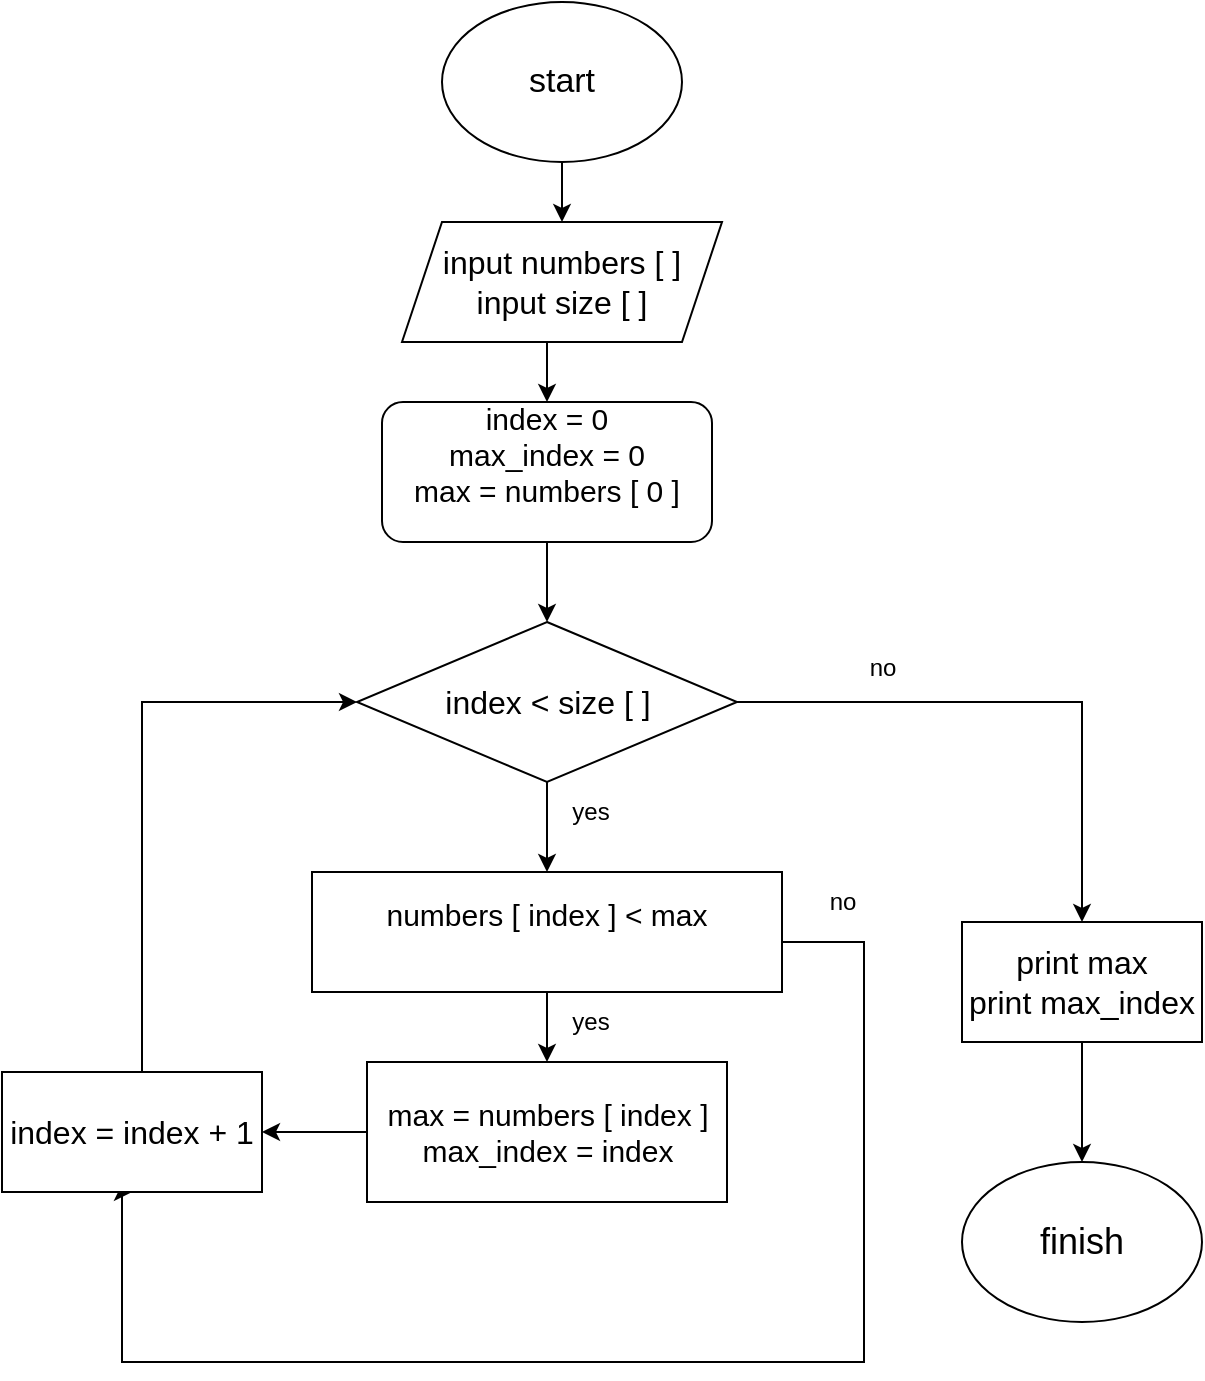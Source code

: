 <mxfile version="24.6.4" type="github" pages="2">
  <diagram name="Страница — 1" id="N4gfZ63CJQXS2LRk0JV_">
    <mxGraphModel dx="1434" dy="780" grid="1" gridSize="10" guides="1" tooltips="1" connect="1" arrows="1" fold="1" page="1" pageScale="1" pageWidth="827" pageHeight="1169" math="0" shadow="0">
      <root>
        <mxCell id="0" />
        <mxCell id="1" parent="0" />
        <mxCell id="Llh5vX1mftClADsatiTg-2" style="edgeStyle=orthogonalEdgeStyle;rounded=0;orthogonalLoop=1;jettySize=auto;html=1;" edge="1" parent="1" source="Llh5vX1mftClADsatiTg-1" target="Llh5vX1mftClADsatiTg-3">
          <mxGeometry relative="1" as="geometry">
            <mxPoint x="400" y="200" as="targetPoint" />
          </mxGeometry>
        </mxCell>
        <mxCell id="Llh5vX1mftClADsatiTg-1" value="&lt;font style=&quot;font-size: 17px;&quot;&gt;start&lt;/font&gt;" style="ellipse;whiteSpace=wrap;html=1;" vertex="1" parent="1">
          <mxGeometry x="340" y="90" width="120" height="80" as="geometry" />
        </mxCell>
        <mxCell id="Llh5vX1mftClADsatiTg-8" style="edgeStyle=orthogonalEdgeStyle;rounded=0;orthogonalLoop=1;jettySize=auto;html=1;exitX=0.5;exitY=1;exitDx=0;exitDy=0;entryX=0.5;entryY=0;entryDx=0;entryDy=0;" edge="1" parent="1" source="Llh5vX1mftClADsatiTg-3" target="Llh5vX1mftClADsatiTg-5">
          <mxGeometry relative="1" as="geometry" />
        </mxCell>
        <mxCell id="Llh5vX1mftClADsatiTg-3" value="&lt;font style=&quot;font-size: 16px;&quot;&gt;input numbers [ ]&lt;/font&gt;&lt;div style=&quot;font-size: 16px;&quot;&gt;&lt;font style=&quot;font-size: 16px;&quot;&gt;input size [ ]&lt;/font&gt;&lt;/div&gt;" style="shape=parallelogram;perimeter=parallelogramPerimeter;whiteSpace=wrap;html=1;fixedSize=1;" vertex="1" parent="1">
          <mxGeometry x="320" y="200" width="160" height="60" as="geometry" />
        </mxCell>
        <mxCell id="Llh5vX1mftClADsatiTg-10" style="edgeStyle=orthogonalEdgeStyle;rounded=0;orthogonalLoop=1;jettySize=auto;html=1;exitX=0.5;exitY=1;exitDx=0;exitDy=0;entryX=0.5;entryY=0;entryDx=0;entryDy=0;" edge="1" parent="1" source="Llh5vX1mftClADsatiTg-5" target="Llh5vX1mftClADsatiTg-9">
          <mxGeometry relative="1" as="geometry" />
        </mxCell>
        <mxCell id="Llh5vX1mftClADsatiTg-5" value="&lt;div style=&quot;font-size: 15px;&quot;&gt;&lt;font style=&quot;font-size: 15px;&quot;&gt;&lt;br&gt;&lt;/font&gt;&lt;/div&gt;&lt;div style=&quot;font-size: 15px;&quot;&gt;&lt;font style=&quot;font-size: 15px;&quot;&gt;index = 0&lt;/font&gt;&lt;/div&gt;&lt;div style=&quot;font-size: 15px;&quot;&gt;&lt;font style=&quot;font-size: 15px;&quot;&gt;max_index = 0&lt;/font&gt;&lt;/div&gt;&lt;font style=&quot;font-size: 15px;&quot;&gt;max = numbers [ 0 ]&lt;/font&gt;&lt;div style=&quot;font-size: 15px;&quot;&gt;&lt;font style=&quot;font-size: 15px;&quot;&gt;&lt;br&gt;&lt;/font&gt;&lt;/div&gt;&lt;div style=&quot;font-size: 15px;&quot;&gt;&lt;br&gt;&lt;/div&gt;" style="rounded=1;whiteSpace=wrap;html=1;" vertex="1" parent="1">
          <mxGeometry x="310" y="290" width="165" height="70" as="geometry" />
        </mxCell>
        <mxCell id="Llh5vX1mftClADsatiTg-14" style="edgeStyle=orthogonalEdgeStyle;rounded=0;orthogonalLoop=1;jettySize=auto;html=1;exitX=0.5;exitY=1;exitDx=0;exitDy=0;entryX=0.5;entryY=0;entryDx=0;entryDy=0;" edge="1" parent="1" source="Llh5vX1mftClADsatiTg-9" target="Llh5vX1mftClADsatiTg-12">
          <mxGeometry relative="1" as="geometry" />
        </mxCell>
        <mxCell id="Llh5vX1mftClADsatiTg-28" style="edgeStyle=orthogonalEdgeStyle;rounded=0;orthogonalLoop=1;jettySize=auto;html=1;entryX=0.5;entryY=0;entryDx=0;entryDy=0;" edge="1" parent="1" source="Llh5vX1mftClADsatiTg-9" target="Llh5vX1mftClADsatiTg-27">
          <mxGeometry relative="1" as="geometry" />
        </mxCell>
        <mxCell id="Llh5vX1mftClADsatiTg-9" value="&lt;font style=&quot;font-size: 16px;&quot;&gt;index &amp;lt; size [ ]&lt;/font&gt;" style="rhombus;whiteSpace=wrap;html=1;" vertex="1" parent="1">
          <mxGeometry x="297.5" y="400" width="190" height="80" as="geometry" />
        </mxCell>
        <mxCell id="Llh5vX1mftClADsatiTg-15" style="edgeStyle=orthogonalEdgeStyle;rounded=0;orthogonalLoop=1;jettySize=auto;html=1;" edge="1" parent="1" source="Llh5vX1mftClADsatiTg-12" target="Llh5vX1mftClADsatiTg-16">
          <mxGeometry relative="1" as="geometry">
            <mxPoint x="400" y="620" as="targetPoint" />
          </mxGeometry>
        </mxCell>
        <mxCell id="oyLlxj4Nne24xIPIZ0sh-2" style="edgeStyle=orthogonalEdgeStyle;rounded=0;orthogonalLoop=1;jettySize=auto;html=1;entryX=0.5;entryY=1;entryDx=0;entryDy=0;exitX=1;exitY=0.5;exitDx=0;exitDy=0;" edge="1" parent="1" source="Llh5vX1mftClADsatiTg-12" target="Llh5vX1mftClADsatiTg-18">
          <mxGeometry relative="1" as="geometry">
            <mxPoint x="190" y="730" as="targetPoint" />
            <mxPoint x="530" y="560" as="sourcePoint" />
            <Array as="points">
              <mxPoint x="510" y="560" />
              <mxPoint x="551" y="560" />
              <mxPoint x="551" y="770" />
              <mxPoint x="180" y="770" />
              <mxPoint x="180" y="685" />
            </Array>
          </mxGeometry>
        </mxCell>
        <mxCell id="Llh5vX1mftClADsatiTg-12" value="&lt;font style=&quot;font-size: 15px;&quot;&gt;numbers [ index ] &amp;lt; max&lt;/font&gt;&lt;div style=&quot;font-size: 15px;&quot;&gt;&lt;br&gt;&lt;/div&gt;" style="rounded=0;whiteSpace=wrap;html=1;" vertex="1" parent="1">
          <mxGeometry x="275" y="525" width="235" height="60" as="geometry" />
        </mxCell>
        <mxCell id="Llh5vX1mftClADsatiTg-19" style="edgeStyle=orthogonalEdgeStyle;rounded=0;orthogonalLoop=1;jettySize=auto;html=1;exitX=0;exitY=0.5;exitDx=0;exitDy=0;entryX=1;entryY=0.5;entryDx=0;entryDy=0;" edge="1" parent="1" source="Llh5vX1mftClADsatiTg-16" target="Llh5vX1mftClADsatiTg-18">
          <mxGeometry relative="1" as="geometry" />
        </mxCell>
        <mxCell id="Llh5vX1mftClADsatiTg-16" value="&lt;br&gt;&lt;div style=&quot;forced-color-adjust: none;&quot;&gt;&lt;br&gt;&lt;/div&gt;&lt;div style=&quot;forced-color-adjust: none;&quot;&gt;&lt;br&gt;&lt;/div&gt;&lt;div style=&quot;forced-color-adjust: none; font-size: 15px;&quot;&gt;max = numbers [ index ]&lt;/div&gt;&lt;div style=&quot;forced-color-adjust: none; font-size: 15px;&quot;&gt;max_index = index&lt;/div&gt;&lt;div style=&quot;forced-color-adjust: none;&quot;&gt;&lt;br style=&quot;forced-color-adjust: none; color: rgb(0, 0, 0); font-family: Helvetica; font-size: 12px; font-style: normal; font-variant-ligatures: normal; font-variant-caps: normal; font-weight: 400; letter-spacing: normal; orphans: 2; text-align: center; text-indent: 0px; text-transform: none; widows: 2; word-spacing: 0px; -webkit-text-stroke-width: 0px; white-space: normal; background-color: rgb(251, 251, 251); text-decoration-thickness: initial; text-decoration-style: initial; text-decoration-color: initial;&quot;&gt;&lt;br&gt;&lt;br&gt;&lt;/div&gt;" style="rounded=0;whiteSpace=wrap;html=1;" vertex="1" parent="1">
          <mxGeometry x="302.5" y="620" width="180" height="70" as="geometry" />
        </mxCell>
        <mxCell id="Llh5vX1mftClADsatiTg-17" style="edgeStyle=orthogonalEdgeStyle;rounded=0;orthogonalLoop=1;jettySize=auto;html=1;exitX=0.5;exitY=1;exitDx=0;exitDy=0;" edge="1" parent="1" source="Llh5vX1mftClADsatiTg-16" target="Llh5vX1mftClADsatiTg-16">
          <mxGeometry relative="1" as="geometry" />
        </mxCell>
        <mxCell id="Llh5vX1mftClADsatiTg-25" style="edgeStyle=orthogonalEdgeStyle;rounded=0;orthogonalLoop=1;jettySize=auto;html=1;entryX=0;entryY=0.5;entryDx=0;entryDy=0;" edge="1" parent="1" source="Llh5vX1mftClADsatiTg-18" target="Llh5vX1mftClADsatiTg-9">
          <mxGeometry relative="1" as="geometry">
            <Array as="points">
              <mxPoint x="190" y="440" />
            </Array>
          </mxGeometry>
        </mxCell>
        <mxCell id="Llh5vX1mftClADsatiTg-18" value="&lt;font style=&quot;font-size: 16px;&quot;&gt;index = index + 1&lt;/font&gt;" style="rounded=0;whiteSpace=wrap;html=1;" vertex="1" parent="1">
          <mxGeometry x="120" y="625" width="130" height="60" as="geometry" />
        </mxCell>
        <mxCell id="Llh5vX1mftClADsatiTg-30" style="edgeStyle=orthogonalEdgeStyle;rounded=0;orthogonalLoop=1;jettySize=auto;html=1;entryX=0.5;entryY=0;entryDx=0;entryDy=0;" edge="1" parent="1" source="Llh5vX1mftClADsatiTg-27" target="Llh5vX1mftClADsatiTg-29">
          <mxGeometry relative="1" as="geometry" />
        </mxCell>
        <mxCell id="Llh5vX1mftClADsatiTg-27" value="&lt;font style=&quot;font-size: 16px;&quot;&gt;print max&lt;/font&gt;&lt;div style=&quot;font-size: 16px;&quot;&gt;&lt;font style=&quot;font-size: 16px;&quot;&gt;print max_index&lt;/font&gt;&lt;/div&gt;" style="rounded=0;whiteSpace=wrap;html=1;" vertex="1" parent="1">
          <mxGeometry x="600" y="550" width="120" height="60" as="geometry" />
        </mxCell>
        <mxCell id="Llh5vX1mftClADsatiTg-29" value="&lt;font style=&quot;font-size: 18px;&quot;&gt;finish&lt;/font&gt;" style="ellipse;whiteSpace=wrap;html=1;" vertex="1" parent="1">
          <mxGeometry x="600" y="670" width="120" height="80" as="geometry" />
        </mxCell>
        <mxCell id="oyLlxj4Nne24xIPIZ0sh-5" value="no" style="text;html=1;align=center;verticalAlign=middle;resizable=0;points=[];autosize=1;strokeColor=none;fillColor=none;" vertex="1" parent="1">
          <mxGeometry x="520" y="525" width="40" height="30" as="geometry" />
        </mxCell>
        <mxCell id="oyLlxj4Nne24xIPIZ0sh-6" value="yes" style="text;html=1;align=center;verticalAlign=middle;resizable=0;points=[];autosize=1;strokeColor=none;fillColor=none;" vertex="1" parent="1">
          <mxGeometry x="394" y="585" width="40" height="30" as="geometry" />
        </mxCell>
        <mxCell id="oyLlxj4Nne24xIPIZ0sh-7" value="yes" style="text;html=1;align=center;verticalAlign=middle;resizable=0;points=[];autosize=1;strokeColor=none;fillColor=none;" vertex="1" parent="1">
          <mxGeometry x="394" y="480" width="40" height="30" as="geometry" />
        </mxCell>
        <mxCell id="oyLlxj4Nne24xIPIZ0sh-8" value="no" style="text;html=1;align=center;verticalAlign=middle;resizable=0;points=[];autosize=1;strokeColor=none;fillColor=none;" vertex="1" parent="1">
          <mxGeometry x="540" y="408" width="40" height="30" as="geometry" />
        </mxCell>
      </root>
    </mxGraphModel>
  </diagram>
  <diagram id="lroD0loBnpC7NnJT01KA" name="Страница — 2">
    <mxGraphModel dx="1434" dy="780" grid="1" gridSize="10" guides="1" tooltips="1" connect="1" arrows="1" fold="1" page="1" pageScale="1" pageWidth="827" pageHeight="1169" math="0" shadow="0">
      <root>
        <mxCell id="0" />
        <mxCell id="1" parent="0" />
        <mxCell id="2ujeXPsum9xPTgFdx_6_-1" value="start" style="ellipse;whiteSpace=wrap;html=1;" vertex="1" parent="1">
          <mxGeometry x="354" y="70" width="120" height="80" as="geometry" />
        </mxCell>
      </root>
    </mxGraphModel>
  </diagram>
</mxfile>
